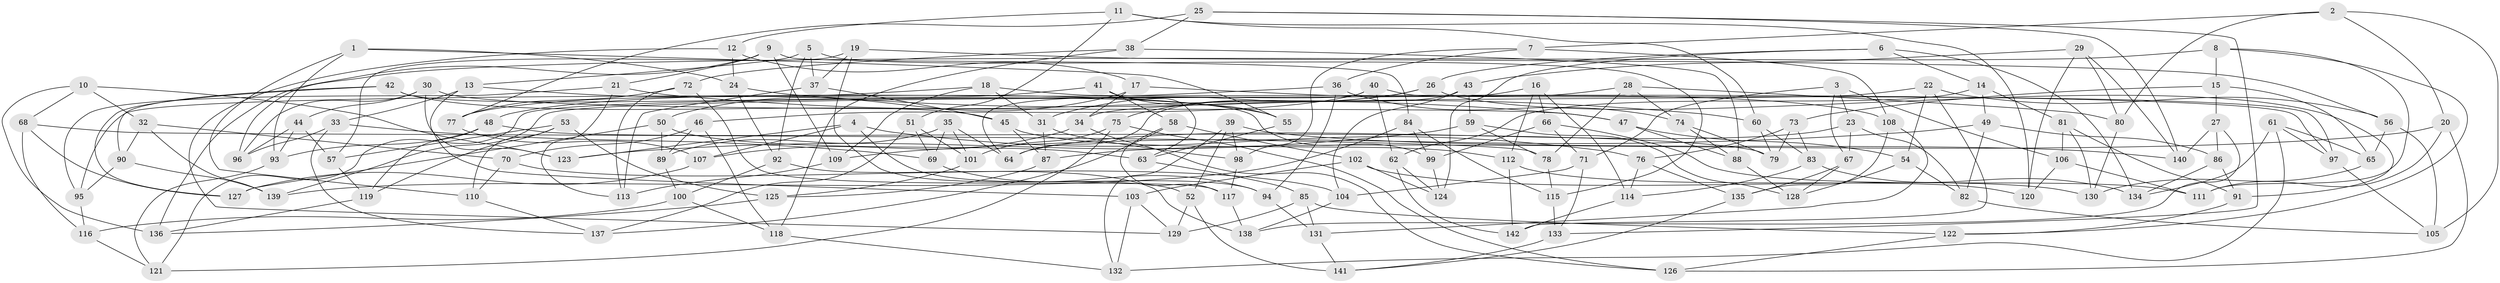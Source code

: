 // coarse degree distribution, {4: 0.30357142857142855, 8: 0.17857142857142858, 5: 0.07142857142857142, 10: 0.03571428571428571, 12: 0.05357142857142857, 3: 0.03571428571428571, 11: 0.017857142857142856, 13: 0.017857142857142856, 6: 0.17857142857142858, 15: 0.017857142857142856, 9: 0.017857142857142856, 7: 0.07142857142857142}
// Generated by graph-tools (version 1.1) at 2025/20/03/04/25 18:20:34]
// undirected, 142 vertices, 284 edges
graph export_dot {
graph [start="1"]
  node [color=gray90,style=filled];
  1;
  2;
  3;
  4;
  5;
  6;
  7;
  8;
  9;
  10;
  11;
  12;
  13;
  14;
  15;
  16;
  17;
  18;
  19;
  20;
  21;
  22;
  23;
  24;
  25;
  26;
  27;
  28;
  29;
  30;
  31;
  32;
  33;
  34;
  35;
  36;
  37;
  38;
  39;
  40;
  41;
  42;
  43;
  44;
  45;
  46;
  47;
  48;
  49;
  50;
  51;
  52;
  53;
  54;
  55;
  56;
  57;
  58;
  59;
  60;
  61;
  62;
  63;
  64;
  65;
  66;
  67;
  68;
  69;
  70;
  71;
  72;
  73;
  74;
  75;
  76;
  77;
  78;
  79;
  80;
  81;
  82;
  83;
  84;
  85;
  86;
  87;
  88;
  89;
  90;
  91;
  92;
  93;
  94;
  95;
  96;
  97;
  98;
  99;
  100;
  101;
  102;
  103;
  104;
  105;
  106;
  107;
  108;
  109;
  110;
  111;
  112;
  113;
  114;
  115;
  116;
  117;
  118;
  119;
  120;
  121;
  122;
  123;
  124;
  125;
  126;
  127;
  128;
  129;
  130;
  131;
  132;
  133;
  134;
  135;
  136;
  137;
  138;
  139;
  140;
  141;
  142;
  1 -- 24;
  1 -- 93;
  1 -- 55;
  1 -- 110;
  2 -- 7;
  2 -- 80;
  2 -- 20;
  2 -- 105;
  3 -- 106;
  3 -- 67;
  3 -- 23;
  3 -- 71;
  4 -- 107;
  4 -- 94;
  4 -- 76;
  4 -- 123;
  5 -- 115;
  5 -- 37;
  5 -- 13;
  5 -- 92;
  6 -- 14;
  6 -- 26;
  6 -- 124;
  6 -- 134;
  7 -- 36;
  7 -- 98;
  7 -- 108;
  8 -- 96;
  8 -- 111;
  8 -- 122;
  8 -- 15;
  9 -- 21;
  9 -- 136;
  9 -- 109;
  9 -- 84;
  10 -- 123;
  10 -- 136;
  10 -- 32;
  10 -- 68;
  11 -- 60;
  11 -- 12;
  11 -- 120;
  11 -- 51;
  12 -- 129;
  12 -- 17;
  12 -- 24;
  13 -- 55;
  13 -- 33;
  13 -- 103;
  14 -- 62;
  14 -- 49;
  14 -- 81;
  15 -- 65;
  15 -- 73;
  15 -- 27;
  16 -- 121;
  16 -- 66;
  16 -- 114;
  16 -- 112;
  17 -- 34;
  17 -- 108;
  17 -- 50;
  18 -- 109;
  18 -- 31;
  18 -- 95;
  18 -- 97;
  19 -- 37;
  19 -- 52;
  19 -- 56;
  19 -- 57;
  20 -- 126;
  20 -- 87;
  20 -- 111;
  21 -- 47;
  21 -- 113;
  21 -- 95;
  22 -- 54;
  22 -- 34;
  22 -- 56;
  22 -- 142;
  23 -- 64;
  23 -- 82;
  23 -- 67;
  24 -- 92;
  24 -- 60;
  25 -- 133;
  25 -- 77;
  25 -- 38;
  25 -- 140;
  26 -- 31;
  26 -- 75;
  26 -- 91;
  27 -- 86;
  27 -- 138;
  27 -- 140;
  28 -- 80;
  28 -- 74;
  28 -- 78;
  28 -- 139;
  29 -- 120;
  29 -- 140;
  29 -- 80;
  29 -- 43;
  30 -- 96;
  30 -- 123;
  30 -- 47;
  30 -- 44;
  31 -- 87;
  31 -- 98;
  32 -- 139;
  32 -- 90;
  32 -- 70;
  33 -- 69;
  33 -- 96;
  33 -- 137;
  34 -- 107;
  34 -- 126;
  35 -- 64;
  35 -- 101;
  35 -- 89;
  35 -- 69;
  36 -- 94;
  36 -- 48;
  36 -- 74;
  37 -- 45;
  37 -- 113;
  38 -- 72;
  38 -- 118;
  38 -- 88;
  39 -- 132;
  39 -- 52;
  39 -- 98;
  39 -- 140;
  40 -- 62;
  40 -- 46;
  40 -- 97;
  40 -- 64;
  41 -- 55;
  41 -- 63;
  41 -- 58;
  41 -- 77;
  42 -- 45;
  42 -- 90;
  42 -- 127;
  42 -- 99;
  43 -- 64;
  43 -- 59;
  43 -- 104;
  44 -- 57;
  44 -- 93;
  44 -- 96;
  45 -- 112;
  45 -- 87;
  46 -- 70;
  46 -- 118;
  46 -- 89;
  47 -- 54;
  47 -- 88;
  48 -- 79;
  48 -- 119;
  48 -- 93;
  49 -- 109;
  49 -- 86;
  49 -- 82;
  50 -- 89;
  50 -- 127;
  50 -- 63;
  51 -- 69;
  51 -- 137;
  51 -- 101;
  52 -- 141;
  52 -- 129;
  53 -- 57;
  53 -- 125;
  53 -- 110;
  53 -- 119;
  54 -- 82;
  54 -- 128;
  55 -- 63;
  56 -- 105;
  56 -- 65;
  57 -- 119;
  58 -- 102;
  58 -- 137;
  58 -- 117;
  59 -- 128;
  59 -- 78;
  59 -- 123;
  60 -- 83;
  60 -- 79;
  61 -- 132;
  61 -- 97;
  61 -- 134;
  61 -- 65;
  62 -- 124;
  62 -- 142;
  63 -- 85;
  65 -- 130;
  66 -- 111;
  66 -- 99;
  66 -- 71;
  67 -- 128;
  67 -- 135;
  68 -- 78;
  68 -- 127;
  68 -- 116;
  69 -- 94;
  70 -- 110;
  70 -- 104;
  71 -- 104;
  71 -- 133;
  72 -- 113;
  72 -- 77;
  72 -- 117;
  73 -- 76;
  73 -- 83;
  73 -- 79;
  74 -- 88;
  74 -- 79;
  75 -- 126;
  75 -- 101;
  75 -- 121;
  76 -- 135;
  76 -- 114;
  77 -- 107;
  78 -- 115;
  80 -- 130;
  81 -- 130;
  81 -- 91;
  81 -- 106;
  82 -- 105;
  83 -- 134;
  83 -- 114;
  84 -- 99;
  84 -- 115;
  84 -- 139;
  85 -- 129;
  85 -- 131;
  85 -- 122;
  86 -- 134;
  86 -- 91;
  87 -- 125;
  88 -- 128;
  89 -- 100;
  90 -- 139;
  90 -- 95;
  91 -- 122;
  92 -- 138;
  92 -- 100;
  93 -- 121;
  94 -- 131;
  95 -- 116;
  97 -- 105;
  98 -- 117;
  99 -- 124;
  100 -- 118;
  100 -- 116;
  101 -- 125;
  102 -- 130;
  102 -- 103;
  102 -- 124;
  103 -- 129;
  103 -- 132;
  104 -- 138;
  106 -- 120;
  106 -- 111;
  107 -- 127;
  108 -- 135;
  108 -- 131;
  109 -- 113;
  110 -- 137;
  112 -- 120;
  112 -- 142;
  114 -- 142;
  115 -- 133;
  116 -- 121;
  117 -- 138;
  118 -- 132;
  119 -- 136;
  122 -- 126;
  125 -- 136;
  131 -- 141;
  133 -- 141;
  135 -- 141;
}
